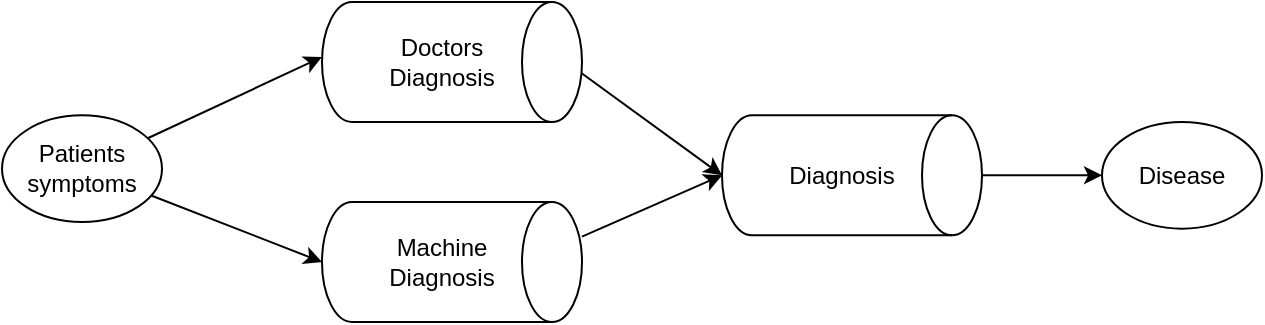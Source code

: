 <mxfile version="20.3.0" type="github" pages="3">
  <diagram id="uxezb6ABfdkSh2dHg879" name="P&amp;F Diagnosis">
    <mxGraphModel dx="796" dy="452" grid="1" gridSize="10" guides="1" tooltips="1" connect="1" arrows="1" fold="1" page="1" pageScale="1" pageWidth="850" pageHeight="1100" math="0" shadow="0">
      <root>
        <mxCell id="0" />
        <mxCell id="1" parent="0" />
        <mxCell id="ZiwH8skRQP66M6-5ivaw-23" style="edgeStyle=none;rounded=0;orthogonalLoop=1;jettySize=auto;html=1;entryX=0;entryY=0.5;entryDx=0;entryDy=0;" parent="1" source="ZiwH8skRQP66M6-5ivaw-1" edge="1">
          <mxGeometry relative="1" as="geometry">
            <mxPoint x="240" y="227.5" as="targetPoint" />
          </mxGeometry>
        </mxCell>
        <mxCell id="ZiwH8skRQP66M6-5ivaw-24" style="edgeStyle=none;rounded=0;orthogonalLoop=1;jettySize=auto;html=1;entryX=0.5;entryY=1;entryDx=0;entryDy=0;entryPerimeter=0;" parent="1" source="ZiwH8skRQP66M6-5ivaw-1" target="zuNmU7Vg8F4qBSnEC6h9-6" edge="1">
          <mxGeometry relative="1" as="geometry">
            <mxPoint x="240" y="345.83" as="targetPoint" />
          </mxGeometry>
        </mxCell>
        <mxCell id="ZiwH8skRQP66M6-5ivaw-1" value="Patients symptoms" style="ellipse;whiteSpace=wrap;html=1;" parent="1" vertex="1">
          <mxGeometry x="80" y="256.67" width="80" height="53.33" as="geometry" />
        </mxCell>
        <mxCell id="ZiwH8skRQP66M6-5ivaw-19" value="Disease" style="ellipse;whiteSpace=wrap;html=1;" parent="1" vertex="1">
          <mxGeometry x="630" y="260" width="80" height="53.33" as="geometry" />
        </mxCell>
        <mxCell id="ZiwH8skRQP66M6-5ivaw-26" style="edgeStyle=none;rounded=0;orthogonalLoop=1;jettySize=auto;html=1;entryX=0;entryY=0.5;entryDx=0;entryDy=0;exitX=0.992;exitY=0.615;exitDx=0;exitDy=0;exitPerimeter=0;" parent="1" edge="1">
          <mxGeometry relative="1" as="geometry">
            <mxPoint x="368.96" y="234.975" as="sourcePoint" />
            <mxPoint x="440" y="286.67" as="targetPoint" />
          </mxGeometry>
        </mxCell>
        <mxCell id="ZiwH8skRQP66M6-5ivaw-25" style="edgeStyle=none;rounded=0;orthogonalLoop=1;jettySize=auto;html=1;entryX=0;entryY=0.5;entryDx=0;entryDy=0;" parent="1" edge="1">
          <mxGeometry relative="1" as="geometry">
            <mxPoint x="370" y="317.346" as="sourcePoint" />
            <mxPoint x="440" y="286.67" as="targetPoint" />
          </mxGeometry>
        </mxCell>
        <mxCell id="ZiwH8skRQP66M6-5ivaw-27" style="edgeStyle=none;rounded=0;orthogonalLoop=1;jettySize=auto;html=1;" parent="1" target="ZiwH8skRQP66M6-5ivaw-19" edge="1">
          <mxGeometry relative="1" as="geometry">
            <mxPoint x="570" y="286.667" as="sourcePoint" />
          </mxGeometry>
        </mxCell>
        <mxCell id="zuNmU7Vg8F4qBSnEC6h9-3" value="" style="group" parent="1" vertex="1" connectable="0">
          <mxGeometry x="240" y="200" width="130" height="60" as="geometry" />
        </mxCell>
        <mxCell id="zuNmU7Vg8F4qBSnEC6h9-1" value="" style="shape=cylinder3;whiteSpace=wrap;html=1;boundedLbl=1;backgroundOutline=1;size=15;rotation=90;" parent="zuNmU7Vg8F4qBSnEC6h9-3" vertex="1">
          <mxGeometry x="35" y="-35" width="60" height="130" as="geometry" />
        </mxCell>
        <mxCell id="zuNmU7Vg8F4qBSnEC6h9-2" value="&lt;div&gt;Doctors Diagnosis&lt;/div&gt;" style="text;html=1;strokeColor=none;fillColor=none;align=center;verticalAlign=middle;whiteSpace=wrap;rounded=0;" parent="zuNmU7Vg8F4qBSnEC6h9-3" vertex="1">
          <mxGeometry x="30" y="15" width="60" height="30" as="geometry" />
        </mxCell>
        <mxCell id="zuNmU7Vg8F4qBSnEC6h9-5" value="" style="group" parent="1" vertex="1" connectable="0">
          <mxGeometry x="240" y="300" width="130" height="60" as="geometry" />
        </mxCell>
        <mxCell id="zuNmU7Vg8F4qBSnEC6h9-6" value="" style="shape=cylinder3;whiteSpace=wrap;html=1;boundedLbl=1;backgroundOutline=1;size=15;rotation=90;" parent="zuNmU7Vg8F4qBSnEC6h9-5" vertex="1">
          <mxGeometry x="35" y="-35" width="60" height="130" as="geometry" />
        </mxCell>
        <mxCell id="zuNmU7Vg8F4qBSnEC6h9-7" value="Machine Diagnosis" style="text;html=1;strokeColor=none;fillColor=none;align=center;verticalAlign=middle;whiteSpace=wrap;rounded=0;" parent="zuNmU7Vg8F4qBSnEC6h9-5" vertex="1">
          <mxGeometry x="30" y="15" width="60" height="30" as="geometry" />
        </mxCell>
        <mxCell id="zuNmU7Vg8F4qBSnEC6h9-10" value="" style="group" parent="1" vertex="1" connectable="0">
          <mxGeometry x="440" y="256.67" width="130" height="60" as="geometry" />
        </mxCell>
        <mxCell id="zuNmU7Vg8F4qBSnEC6h9-11" value="" style="shape=cylinder3;whiteSpace=wrap;html=1;boundedLbl=1;backgroundOutline=1;size=15;rotation=90;" parent="zuNmU7Vg8F4qBSnEC6h9-10" vertex="1">
          <mxGeometry x="35" y="-35" width="60" height="130" as="geometry" />
        </mxCell>
        <mxCell id="zuNmU7Vg8F4qBSnEC6h9-12" value="Diagnosis" style="text;html=1;strokeColor=none;fillColor=none;align=center;verticalAlign=middle;whiteSpace=wrap;rounded=0;" parent="zuNmU7Vg8F4qBSnEC6h9-10" vertex="1">
          <mxGeometry x="30" y="15" width="60" height="30" as="geometry" />
        </mxCell>
      </root>
    </mxGraphModel>
  </diagram>
  <diagram id="yG34c73u5UwiiI6iJyam" name="P&amp;F Scheduling">
    <mxGraphModel dx="796" dy="452" grid="1" gridSize="10" guides="1" tooltips="1" connect="1" arrows="1" fold="1" page="1" pageScale="1" pageWidth="850" pageHeight="1100" math="0" shadow="0">
      <root>
        <mxCell id="0" />
        <mxCell id="1" parent="0" />
        <mxCell id="38nFqftCNJOTsRTNbehu-1" style="edgeStyle=none;rounded=0;orthogonalLoop=1;jettySize=auto;html=1;entryX=0.145;entryY=1;entryDx=0;entryDy=-4.35;entryPerimeter=0;" parent="1" source="38nFqftCNJOTsRTNbehu-3" target="38nFqftCNJOTsRTNbehu-9" edge="1">
          <mxGeometry relative="1" as="geometry">
            <mxPoint x="240" y="227.5" as="targetPoint" />
          </mxGeometry>
        </mxCell>
        <mxCell id="38nFqftCNJOTsRTNbehu-3" value="&lt;div&gt;Patients appointment info&lt;br&gt;&lt;/div&gt;" style="ellipse;whiteSpace=wrap;html=1;" parent="1" vertex="1">
          <mxGeometry x="40" y="190" width="100" height="70" as="geometry" />
        </mxCell>
        <mxCell id="38nFqftCNJOTsRTNbehu-4" value="Appointment" style="ellipse;whiteSpace=wrap;html=1;" parent="1" vertex="1">
          <mxGeometry x="660" y="260" width="90" height="53.33" as="geometry" />
        </mxCell>
        <mxCell id="38nFqftCNJOTsRTNbehu-7" style="edgeStyle=none;rounded=0;orthogonalLoop=1;jettySize=auto;html=1;" parent="1" target="38nFqftCNJOTsRTNbehu-4" edge="1">
          <mxGeometry relative="1" as="geometry">
            <mxPoint x="570" y="286.667" as="sourcePoint" />
          </mxGeometry>
        </mxCell>
        <mxCell id="38nFqftCNJOTsRTNbehu-8" value="" style="group" parent="1" vertex="1" connectable="0">
          <mxGeometry x="240" y="256.66" width="130" height="60" as="geometry" />
        </mxCell>
        <mxCell id="38nFqftCNJOTsRTNbehu-9" value="" style="shape=cylinder3;whiteSpace=wrap;html=1;boundedLbl=1;backgroundOutline=1;size=15;rotation=90;" parent="38nFqftCNJOTsRTNbehu-8" vertex="1">
          <mxGeometry x="35" y="-35" width="60" height="130" as="geometry" />
        </mxCell>
        <mxCell id="38nFqftCNJOTsRTNbehu-10" value="Slot management" style="text;html=1;strokeColor=none;fillColor=none;align=center;verticalAlign=middle;whiteSpace=wrap;rounded=0;" parent="38nFqftCNJOTsRTNbehu-8" vertex="1">
          <mxGeometry x="30" y="15" width="60" height="30" as="geometry" />
        </mxCell>
        <mxCell id="38nFqftCNJOTsRTNbehu-14" value="" style="group" parent="1" vertex="1" connectable="0">
          <mxGeometry x="440" y="256.67" width="130" height="60" as="geometry" />
        </mxCell>
        <mxCell id="38nFqftCNJOTsRTNbehu-15" value="" style="shape=cylinder3;whiteSpace=wrap;html=1;boundedLbl=1;backgroundOutline=1;size=15;rotation=90;" parent="38nFqftCNJOTsRTNbehu-14" vertex="1">
          <mxGeometry x="35" y="-35" width="60" height="130" as="geometry" />
        </mxCell>
        <mxCell id="38nFqftCNJOTsRTNbehu-16" value="Scheduling algorithm" style="text;html=1;strokeColor=none;fillColor=none;align=center;verticalAlign=middle;whiteSpace=wrap;rounded=0;" parent="38nFqftCNJOTsRTNbehu-14" vertex="1">
          <mxGeometry x="30" y="15" width="60" height="30" as="geometry" />
        </mxCell>
        <mxCell id="HP9JHPgwAWcggYvqGqzr-11" style="edgeStyle=none;rounded=0;orthogonalLoop=1;jettySize=auto;html=1;entryX=0.855;entryY=1;entryDx=0;entryDy=-4.35;entryPerimeter=0;" parent="1" source="HP9JHPgwAWcggYvqGqzr-10" target="38nFqftCNJOTsRTNbehu-9" edge="1">
          <mxGeometry relative="1" as="geometry" />
        </mxCell>
        <mxCell id="HP9JHPgwAWcggYvqGqzr-10" value="Doctors info and availability" style="ellipse;whiteSpace=wrap;html=1;" parent="1" vertex="1">
          <mxGeometry x="40" y="320" width="100" height="70" as="geometry" />
        </mxCell>
        <mxCell id="HP9JHPgwAWcggYvqGqzr-12" style="edgeStyle=none;rounded=0;orthogonalLoop=1;jettySize=auto;html=1;entryX=0.5;entryY=1;entryDx=0;entryDy=0;entryPerimeter=0;" parent="1" source="38nFqftCNJOTsRTNbehu-9" target="38nFqftCNJOTsRTNbehu-15" edge="1">
          <mxGeometry relative="1" as="geometry" />
        </mxCell>
      </root>
    </mxGraphModel>
  </diagram>
  <diagram name="P&amp;F Recommendation" id="QolZZI7IaemLjrOdinJS">
    <mxGraphModel dx="796" dy="452" grid="1" gridSize="10" guides="1" tooltips="1" connect="1" arrows="1" fold="1" page="1" pageScale="1" pageWidth="850" pageHeight="1100" math="0" shadow="0">
      <root>
        <mxCell id="gaaFz092RPs9VrREoE1W-0" />
        <mxCell id="gaaFz092RPs9VrREoE1W-1" parent="gaaFz092RPs9VrREoE1W-0" />
        <mxCell id="zx3auEbYp1yEfGgA5pmt-27" value="" style="rounded=0;whiteSpace=wrap;html=1;" parent="gaaFz092RPs9VrREoE1W-1" vertex="1">
          <mxGeometry x="190" y="190" width="630" height="310" as="geometry" />
        </mxCell>
        <mxCell id="zx3auEbYp1yEfGgA5pmt-0" style="edgeStyle=none;rounded=0;orthogonalLoop=1;jettySize=auto;html=1;entryX=0.5;entryY=1;entryDx=0;entryDy=0;entryPerimeter=0;" parent="gaaFz092RPs9VrREoE1W-1" source="zx3auEbYp1yEfGgA5pmt-1" target="zx3auEbYp1yEfGgA5pmt-5" edge="1">
          <mxGeometry relative="1" as="geometry">
            <mxPoint x="240" y="227.5" as="targetPoint" />
          </mxGeometry>
        </mxCell>
        <mxCell id="zx3auEbYp1yEfGgA5pmt-1" value="&lt;div&gt;Symptoms&lt;br&gt;&lt;/div&gt;" style="ellipse;whiteSpace=wrap;html=1;" parent="gaaFz092RPs9VrREoE1W-1" vertex="1">
          <mxGeometry x="60" y="251.66" width="100" height="70" as="geometry" />
        </mxCell>
        <mxCell id="zx3auEbYp1yEfGgA5pmt-2" value="recommended doctor" style="ellipse;whiteSpace=wrap;html=1;" parent="gaaFz092RPs9VrREoE1W-1" vertex="1">
          <mxGeometry x="870" y="256.67" width="130" height="60" as="geometry" />
        </mxCell>
        <mxCell id="zx3auEbYp1yEfGgA5pmt-4" value="" style="group" parent="gaaFz092RPs9VrREoE1W-1" vertex="1" connectable="0">
          <mxGeometry x="240" y="256.66" width="130" height="60" as="geometry" />
        </mxCell>
        <mxCell id="zx3auEbYp1yEfGgA5pmt-5" value="" style="shape=cylinder3;whiteSpace=wrap;html=1;boundedLbl=1;backgroundOutline=1;size=15;rotation=90;" parent="zx3auEbYp1yEfGgA5pmt-4" vertex="1">
          <mxGeometry x="35" y="-35" width="60" height="130" as="geometry" />
        </mxCell>
        <mxCell id="zx3auEbYp1yEfGgA5pmt-6" value="Extract tags " style="text;html=1;strokeColor=none;fillColor=none;align=center;verticalAlign=middle;whiteSpace=wrap;rounded=0;" parent="zx3auEbYp1yEfGgA5pmt-4" vertex="1">
          <mxGeometry x="30" y="15" width="60" height="30" as="geometry" />
        </mxCell>
        <mxCell id="zx3auEbYp1yEfGgA5pmt-7" value="" style="group" parent="gaaFz092RPs9VrREoE1W-1" vertex="1" connectable="0">
          <mxGeometry x="440" y="256.67" width="130" height="60" as="geometry" />
        </mxCell>
        <mxCell id="zx3auEbYp1yEfGgA5pmt-8" value="" style="shape=cylinder3;whiteSpace=wrap;html=1;boundedLbl=1;backgroundOutline=1;size=15;rotation=90;" parent="zx3auEbYp1yEfGgA5pmt-7" vertex="1">
          <mxGeometry x="35" y="-35" width="60" height="130" as="geometry" />
        </mxCell>
        <mxCell id="zx3auEbYp1yEfGgA5pmt-9" value="find doctors" style="text;html=1;strokeColor=none;fillColor=none;align=center;verticalAlign=middle;whiteSpace=wrap;rounded=0;" parent="zx3auEbYp1yEfGgA5pmt-7" vertex="1">
          <mxGeometry x="30" y="15" width="60" height="30" as="geometry" />
        </mxCell>
        <mxCell id="zx3auEbYp1yEfGgA5pmt-25" style="edgeStyle=none;rounded=0;orthogonalLoop=1;jettySize=auto;html=1;entryX=0.5;entryY=1;entryDx=0;entryDy=0;entryPerimeter=0;" parent="gaaFz092RPs9VrREoE1W-1" source="zx3auEbYp1yEfGgA5pmt-11" target="zx3auEbYp1yEfGgA5pmt-22" edge="1">
          <mxGeometry relative="1" as="geometry" />
        </mxCell>
        <mxCell id="zx3auEbYp1yEfGgA5pmt-11" value="patient feedback" style="ellipse;whiteSpace=wrap;html=1;" parent="gaaFz092RPs9VrREoE1W-1" vertex="1">
          <mxGeometry x="255" y="380" width="100" height="70" as="geometry" />
        </mxCell>
        <mxCell id="zx3auEbYp1yEfGgA5pmt-12" style="edgeStyle=none;rounded=0;orthogonalLoop=1;jettySize=auto;html=1;entryX=0.5;entryY=1;entryDx=0;entryDy=0;entryPerimeter=0;" parent="gaaFz092RPs9VrREoE1W-1" source="zx3auEbYp1yEfGgA5pmt-5" target="zx3auEbYp1yEfGgA5pmt-8" edge="1">
          <mxGeometry relative="1" as="geometry" />
        </mxCell>
        <mxCell id="zx3auEbYp1yEfGgA5pmt-14" value="" style="group" parent="gaaFz092RPs9VrREoE1W-1" vertex="1" connectable="0">
          <mxGeometry x="650" y="256.67" width="130" height="60" as="geometry" />
        </mxCell>
        <mxCell id="zx3auEbYp1yEfGgA5pmt-15" value="" style="shape=cylinder3;whiteSpace=wrap;html=1;boundedLbl=1;backgroundOutline=1;size=15;rotation=90;" parent="zx3auEbYp1yEfGgA5pmt-14" vertex="1">
          <mxGeometry x="35" y="-35" width="60" height="130" as="geometry" />
        </mxCell>
        <mxCell id="zx3auEbYp1yEfGgA5pmt-16" value="Generate doctor list" style="text;html=1;strokeColor=none;fillColor=none;align=center;verticalAlign=middle;whiteSpace=wrap;rounded=0;" parent="zx3auEbYp1yEfGgA5pmt-14" vertex="1">
          <mxGeometry x="30" y="15" width="60" height="30" as="geometry" />
        </mxCell>
        <mxCell id="zx3auEbYp1yEfGgA5pmt-17" style="edgeStyle=none;rounded=0;orthogonalLoop=1;jettySize=auto;html=1;entryX=0.5;entryY=1;entryDx=0;entryDy=0;entryPerimeter=0;" parent="gaaFz092RPs9VrREoE1W-1" source="zx3auEbYp1yEfGgA5pmt-8" target="zx3auEbYp1yEfGgA5pmt-15" edge="1">
          <mxGeometry relative="1" as="geometry" />
        </mxCell>
        <mxCell id="zx3auEbYp1yEfGgA5pmt-18" style="edgeStyle=none;rounded=0;orthogonalLoop=1;jettySize=auto;html=1;entryX=0;entryY=0.5;entryDx=0;entryDy=0;" parent="gaaFz092RPs9VrREoE1W-1" source="zx3auEbYp1yEfGgA5pmt-15" target="zx3auEbYp1yEfGgA5pmt-2" edge="1">
          <mxGeometry relative="1" as="geometry" />
        </mxCell>
        <mxCell id="zx3auEbYp1yEfGgA5pmt-21" value="" style="group" parent="gaaFz092RPs9VrREoE1W-1" vertex="1" connectable="0">
          <mxGeometry x="440" y="385" width="130" height="60" as="geometry" />
        </mxCell>
        <mxCell id="zx3auEbYp1yEfGgA5pmt-22" value="" style="shape=cylinder3;whiteSpace=wrap;html=1;boundedLbl=1;backgroundOutline=1;size=15;rotation=90;" parent="zx3auEbYp1yEfGgA5pmt-21" vertex="1">
          <mxGeometry x="35" y="-35" width="60" height="130" as="geometry" />
        </mxCell>
        <mxCell id="zx3auEbYp1yEfGgA5pmt-23" value="Statistical analysis" style="text;html=1;strokeColor=none;fillColor=none;align=center;verticalAlign=middle;whiteSpace=wrap;rounded=0;" parent="zx3auEbYp1yEfGgA5pmt-21" vertex="1">
          <mxGeometry x="30" y="15" width="60" height="30" as="geometry" />
        </mxCell>
        <mxCell id="zx3auEbYp1yEfGgA5pmt-26" style="edgeStyle=none;rounded=0;orthogonalLoop=1;jettySize=auto;html=1;entryX=0.855;entryY=1;entryDx=0;entryDy=-4.35;entryPerimeter=0;" parent="gaaFz092RPs9VrREoE1W-1" source="zx3auEbYp1yEfGgA5pmt-22" target="zx3auEbYp1yEfGgA5pmt-15" edge="1">
          <mxGeometry relative="1" as="geometry" />
        </mxCell>
      </root>
    </mxGraphModel>
  </diagram>
</mxfile>
